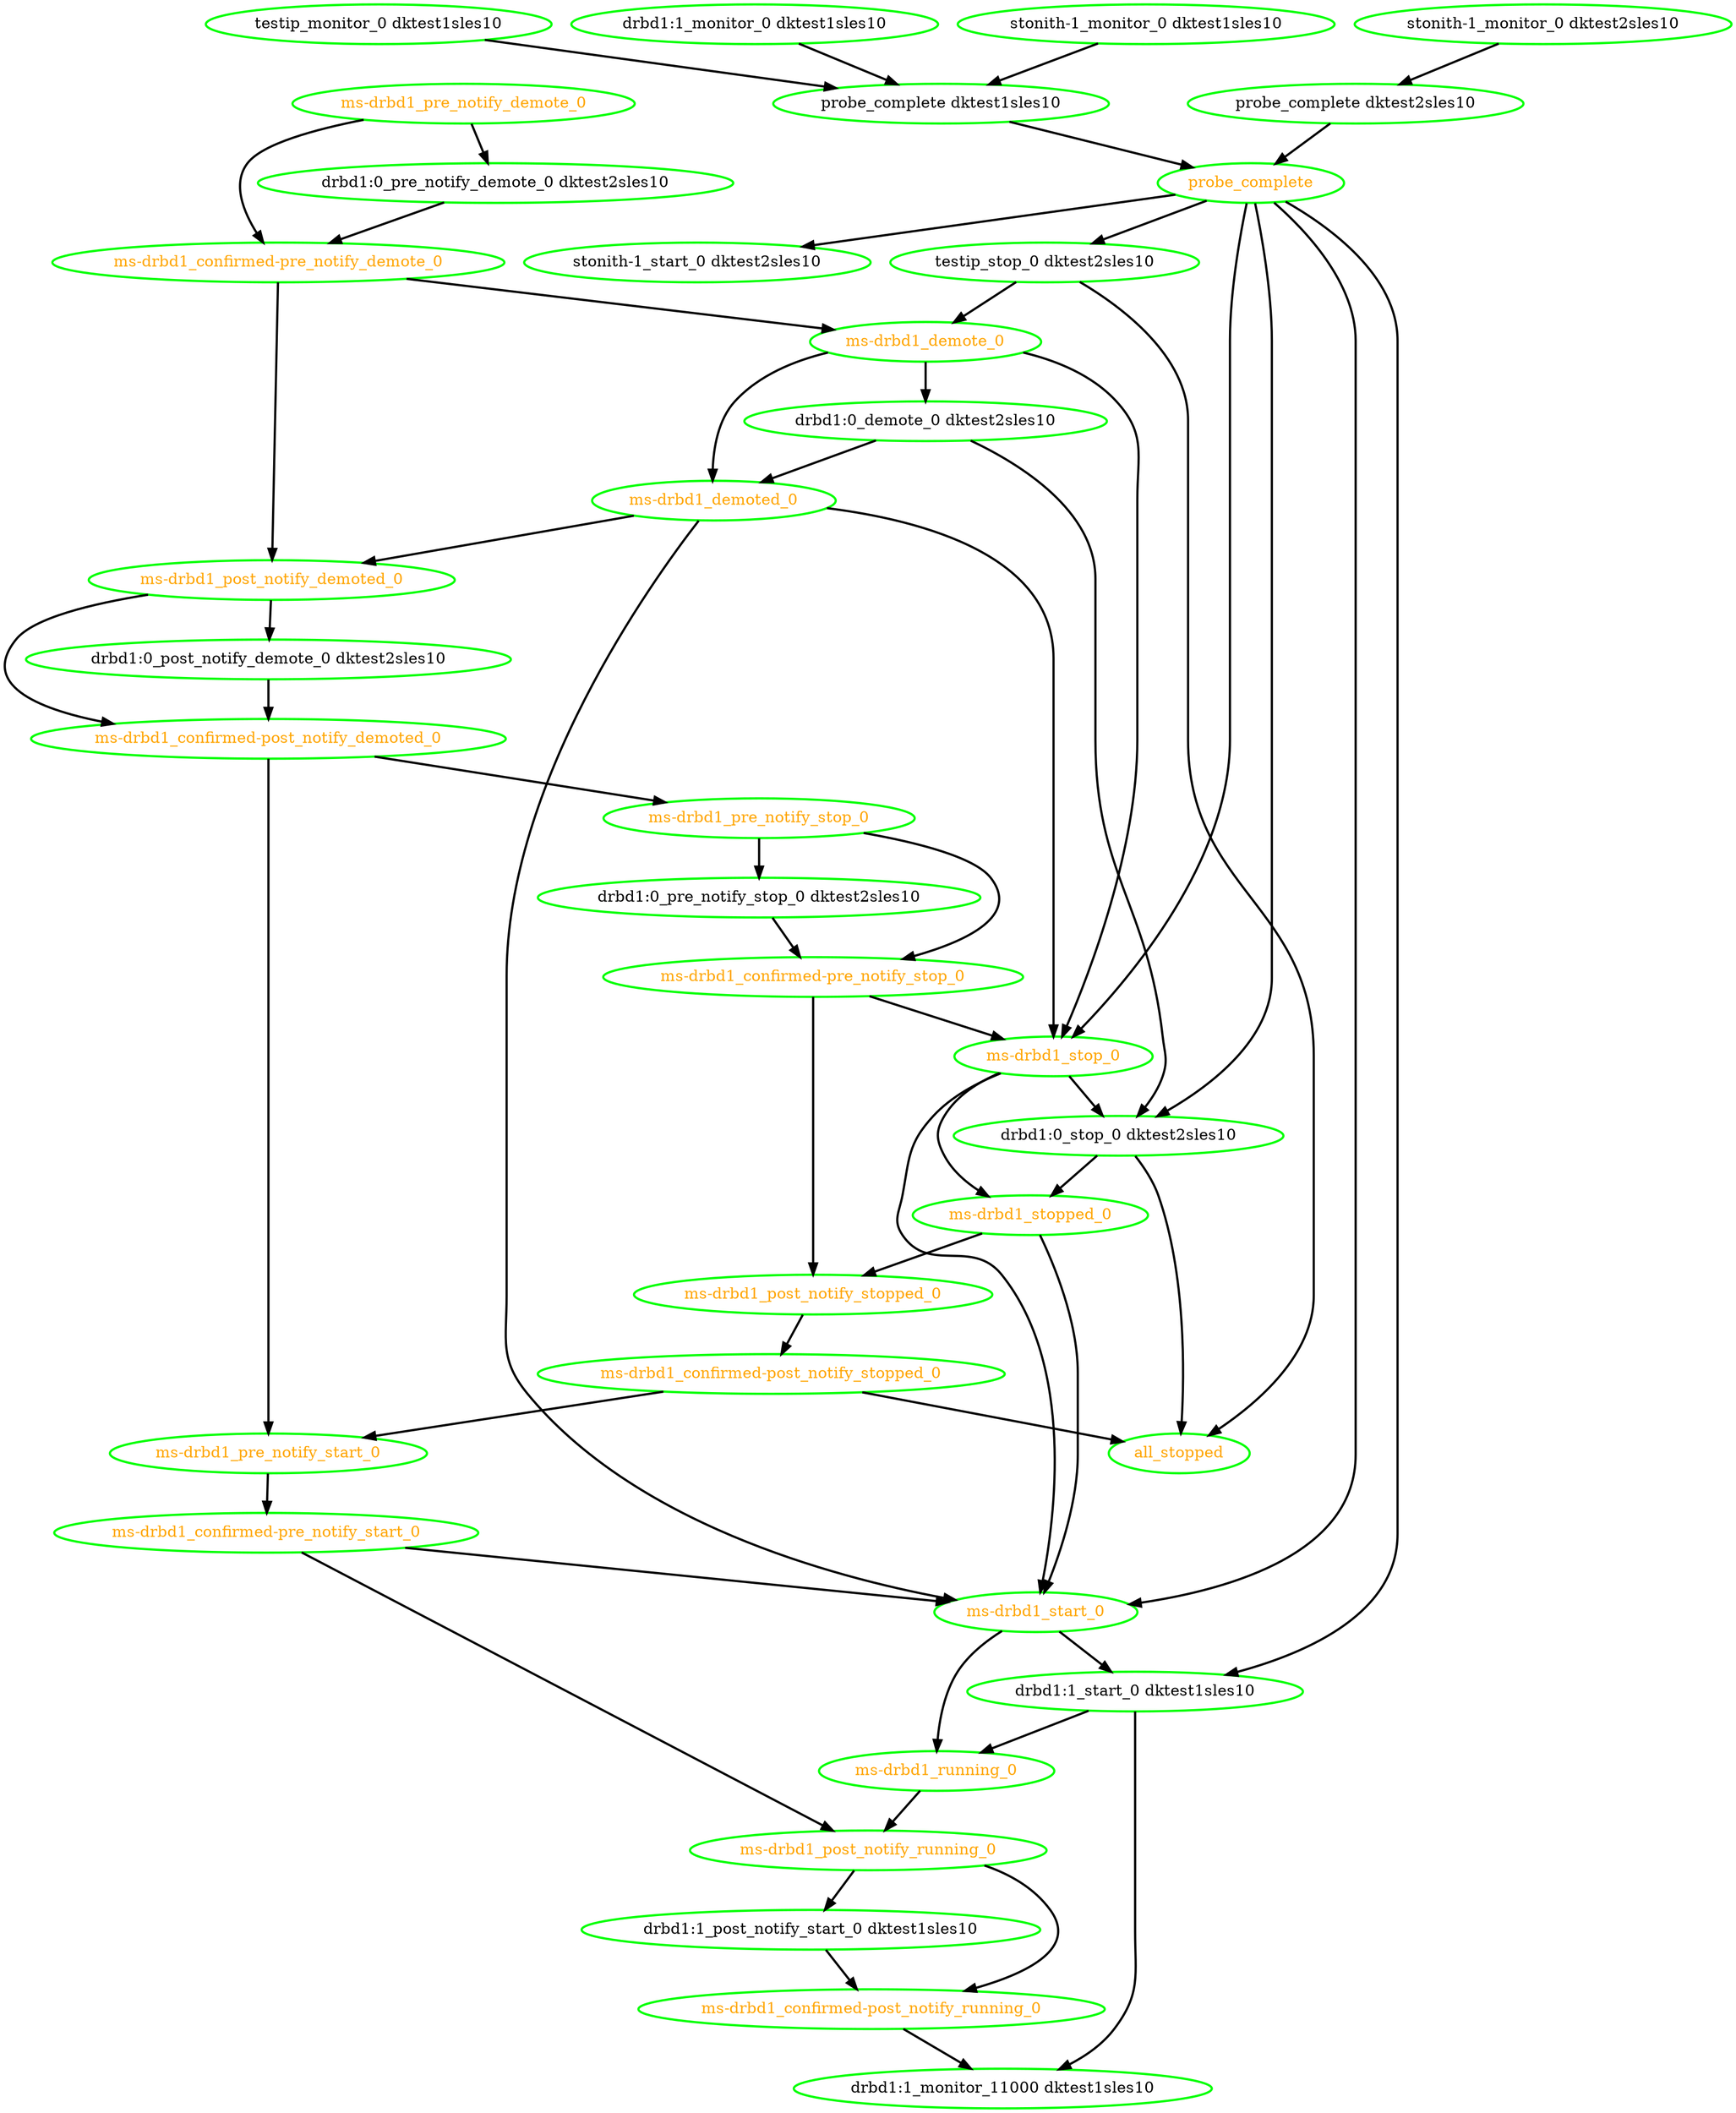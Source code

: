 digraph "g" {
"all_stopped" [ style=bold color="green" fontcolor="orange"  ]
"drbd1:0_demote_0 dktest2sles10" -> "drbd1:0_stop_0 dktest2sles10" [ style = bold]
"drbd1:0_demote_0 dktest2sles10" -> "ms-drbd1_demoted_0" [ style = bold]
"drbd1:0_demote_0 dktest2sles10" [ style=bold color="green" fontcolor="black"  ]
"drbd1:0_post_notify_demote_0 dktest2sles10" -> "ms-drbd1_confirmed-post_notify_demoted_0" [ style = bold]
"drbd1:0_post_notify_demote_0 dktest2sles10" [ style=bold color="green" fontcolor="black"  ]
"drbd1:0_pre_notify_demote_0 dktest2sles10" -> "ms-drbd1_confirmed-pre_notify_demote_0" [ style = bold]
"drbd1:0_pre_notify_demote_0 dktest2sles10" [ style=bold color="green" fontcolor="black"  ]
"drbd1:0_pre_notify_stop_0 dktest2sles10" -> "ms-drbd1_confirmed-pre_notify_stop_0" [ style = bold]
"drbd1:0_pre_notify_stop_0 dktest2sles10" [ style=bold color="green" fontcolor="black"  ]
"drbd1:0_stop_0 dktest2sles10" -> "all_stopped" [ style = bold]
"drbd1:0_stop_0 dktest2sles10" -> "ms-drbd1_stopped_0" [ style = bold]
"drbd1:0_stop_0 dktest2sles10" [ style=bold color="green" fontcolor="black"  ]
"drbd1:1_monitor_0 dktest1sles10" -> "probe_complete dktest1sles10" [ style = bold]
"drbd1:1_monitor_0 dktest1sles10" [ style=bold color="green" fontcolor="black"  ]
"drbd1:1_monitor_11000 dktest1sles10" [ style=bold color="green" fontcolor="black"  ]
"drbd1:1_post_notify_start_0 dktest1sles10" -> "ms-drbd1_confirmed-post_notify_running_0" [ style = bold]
"drbd1:1_post_notify_start_0 dktest1sles10" [ style=bold color="green" fontcolor="black"  ]
"drbd1:1_start_0 dktest1sles10" -> "drbd1:1_monitor_11000 dktest1sles10" [ style = bold]
"drbd1:1_start_0 dktest1sles10" -> "ms-drbd1_running_0" [ style = bold]
"drbd1:1_start_0 dktest1sles10" [ style=bold color="green" fontcolor="black"  ]
"ms-drbd1_confirmed-post_notify_demoted_0" -> "ms-drbd1_pre_notify_start_0" [ style = bold]
"ms-drbd1_confirmed-post_notify_demoted_0" -> "ms-drbd1_pre_notify_stop_0" [ style = bold]
"ms-drbd1_confirmed-post_notify_demoted_0" [ style=bold color="green" fontcolor="orange"  ]
"ms-drbd1_confirmed-post_notify_running_0" -> "drbd1:1_monitor_11000 dktest1sles10" [ style = bold]
"ms-drbd1_confirmed-post_notify_running_0" [ style=bold color="green" fontcolor="orange"  ]
"ms-drbd1_confirmed-post_notify_stopped_0" -> "all_stopped" [ style = bold]
"ms-drbd1_confirmed-post_notify_stopped_0" -> "ms-drbd1_pre_notify_start_0" [ style = bold]
"ms-drbd1_confirmed-post_notify_stopped_0" [ style=bold color="green" fontcolor="orange"  ]
"ms-drbd1_confirmed-pre_notify_demote_0" -> "ms-drbd1_demote_0" [ style = bold]
"ms-drbd1_confirmed-pre_notify_demote_0" -> "ms-drbd1_post_notify_demoted_0" [ style = bold]
"ms-drbd1_confirmed-pre_notify_demote_0" [ style=bold color="green" fontcolor="orange"  ]
"ms-drbd1_confirmed-pre_notify_start_0" -> "ms-drbd1_post_notify_running_0" [ style = bold]
"ms-drbd1_confirmed-pre_notify_start_0" -> "ms-drbd1_start_0" [ style = bold]
"ms-drbd1_confirmed-pre_notify_start_0" [ style=bold color="green" fontcolor="orange"  ]
"ms-drbd1_confirmed-pre_notify_stop_0" -> "ms-drbd1_post_notify_stopped_0" [ style = bold]
"ms-drbd1_confirmed-pre_notify_stop_0" -> "ms-drbd1_stop_0" [ style = bold]
"ms-drbd1_confirmed-pre_notify_stop_0" [ style=bold color="green" fontcolor="orange"  ]
"ms-drbd1_demote_0" -> "drbd1:0_demote_0 dktest2sles10" [ style = bold]
"ms-drbd1_demote_0" -> "ms-drbd1_demoted_0" [ style = bold]
"ms-drbd1_demote_0" -> "ms-drbd1_stop_0" [ style = bold]
"ms-drbd1_demote_0" [ style=bold color="green" fontcolor="orange"  ]
"ms-drbd1_demoted_0" -> "ms-drbd1_post_notify_demoted_0" [ style = bold]
"ms-drbd1_demoted_0" -> "ms-drbd1_start_0" [ style = bold]
"ms-drbd1_demoted_0" -> "ms-drbd1_stop_0" [ style = bold]
"ms-drbd1_demoted_0" [ style=bold color="green" fontcolor="orange"  ]
"ms-drbd1_post_notify_demoted_0" -> "drbd1:0_post_notify_demote_0 dktest2sles10" [ style = bold]
"ms-drbd1_post_notify_demoted_0" -> "ms-drbd1_confirmed-post_notify_demoted_0" [ style = bold]
"ms-drbd1_post_notify_demoted_0" [ style=bold color="green" fontcolor="orange"  ]
"ms-drbd1_post_notify_running_0" -> "drbd1:1_post_notify_start_0 dktest1sles10" [ style = bold]
"ms-drbd1_post_notify_running_0" -> "ms-drbd1_confirmed-post_notify_running_0" [ style = bold]
"ms-drbd1_post_notify_running_0" [ style=bold color="green" fontcolor="orange"  ]
"ms-drbd1_post_notify_stopped_0" -> "ms-drbd1_confirmed-post_notify_stopped_0" [ style = bold]
"ms-drbd1_post_notify_stopped_0" [ style=bold color="green" fontcolor="orange"  ]
"ms-drbd1_pre_notify_demote_0" -> "drbd1:0_pre_notify_demote_0 dktest2sles10" [ style = bold]
"ms-drbd1_pre_notify_demote_0" -> "ms-drbd1_confirmed-pre_notify_demote_0" [ style = bold]
"ms-drbd1_pre_notify_demote_0" [ style=bold color="green" fontcolor="orange"  ]
"ms-drbd1_pre_notify_start_0" -> "ms-drbd1_confirmed-pre_notify_start_0" [ style = bold]
"ms-drbd1_pre_notify_start_0" [ style=bold color="green" fontcolor="orange"  ]
"ms-drbd1_pre_notify_stop_0" -> "drbd1:0_pre_notify_stop_0 dktest2sles10" [ style = bold]
"ms-drbd1_pre_notify_stop_0" -> "ms-drbd1_confirmed-pre_notify_stop_0" [ style = bold]
"ms-drbd1_pre_notify_stop_0" [ style=bold color="green" fontcolor="orange"  ]
"ms-drbd1_running_0" -> "ms-drbd1_post_notify_running_0" [ style = bold]
"ms-drbd1_running_0" [ style=bold color="green" fontcolor="orange"  ]
"ms-drbd1_start_0" -> "drbd1:1_start_0 dktest1sles10" [ style = bold]
"ms-drbd1_start_0" -> "ms-drbd1_running_0" [ style = bold]
"ms-drbd1_start_0" [ style=bold color="green" fontcolor="orange"  ]
"ms-drbd1_stop_0" -> "drbd1:0_stop_0 dktest2sles10" [ style = bold]
"ms-drbd1_stop_0" -> "ms-drbd1_start_0" [ style = bold]
"ms-drbd1_stop_0" -> "ms-drbd1_stopped_0" [ style = bold]
"ms-drbd1_stop_0" [ style=bold color="green" fontcolor="orange"  ]
"ms-drbd1_stopped_0" -> "ms-drbd1_post_notify_stopped_0" [ style = bold]
"ms-drbd1_stopped_0" -> "ms-drbd1_start_0" [ style = bold]
"ms-drbd1_stopped_0" [ style=bold color="green" fontcolor="orange"  ]
"probe_complete dktest1sles10" -> "probe_complete" [ style = bold]
"probe_complete dktest1sles10" [ style=bold color="green" fontcolor="black"  ]
"probe_complete dktest2sles10" -> "probe_complete" [ style = bold]
"probe_complete dktest2sles10" [ style=bold color="green" fontcolor="black"  ]
"probe_complete" -> "drbd1:0_stop_0 dktest2sles10" [ style = bold]
"probe_complete" -> "drbd1:1_start_0 dktest1sles10" [ style = bold]
"probe_complete" -> "ms-drbd1_start_0" [ style = bold]
"probe_complete" -> "ms-drbd1_stop_0" [ style = bold]
"probe_complete" -> "stonith-1_start_0 dktest2sles10" [ style = bold]
"probe_complete" -> "testip_stop_0 dktest2sles10" [ style = bold]
"probe_complete" [ style=bold color="green" fontcolor="orange"  ]
"stonith-1_monitor_0 dktest1sles10" -> "probe_complete dktest1sles10" [ style = bold]
"stonith-1_monitor_0 dktest1sles10" [ style=bold color="green" fontcolor="black"  ]
"stonith-1_monitor_0 dktest2sles10" -> "probe_complete dktest2sles10" [ style = bold]
"stonith-1_monitor_0 dktest2sles10" [ style=bold color="green" fontcolor="black"  ]
"stonith-1_start_0 dktest2sles10" [ style=bold color="green" fontcolor="black"  ]
"testip_monitor_0 dktest1sles10" -> "probe_complete dktest1sles10" [ style = bold]
"testip_monitor_0 dktest1sles10" [ style=bold color="green" fontcolor="black"  ]
"testip_stop_0 dktest2sles10" -> "all_stopped" [ style = bold]
"testip_stop_0 dktest2sles10" -> "ms-drbd1_demote_0" [ style = bold]
"testip_stop_0 dktest2sles10" [ style=bold color="green" fontcolor="black"  ]
}
